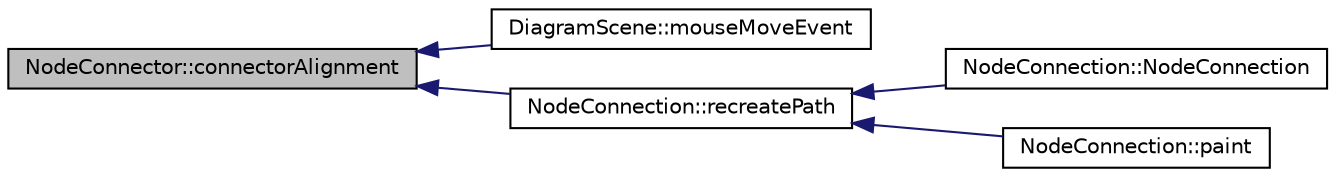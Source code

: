 digraph G
{
  edge [fontname="Helvetica",fontsize="10",labelfontname="Helvetica",labelfontsize="10"];
  node [fontname="Helvetica",fontsize="10",shape=record];
  rankdir="LR";
  Node1 [label="NodeConnector::connectorAlignment",height=0.2,width=0.4,color="black", fillcolor="grey75", style="filled" fontcolor="black"];
  Node1 -> Node2 [dir="back",color="midnightblue",fontsize="10",style="solid",fontname="Helvetica"];
  Node2 [label="DiagramScene::mouseMoveEvent",height=0.2,width=0.4,color="black", fillcolor="white", style="filled",URL="$class_diagram_scene.html#a4c0f6af69a806c55da083a110a4eb820",tooltip="[9]"];
  Node1 -> Node3 [dir="back",color="midnightblue",fontsize="10",style="solid",fontname="Helvetica"];
  Node3 [label="NodeConnection::recreatePath",height=0.2,width=0.4,color="black", fillcolor="white", style="filled",URL="$class_node_connection.html#a56b078d9817c0ab4279d5426e28dbe7d"];
  Node3 -> Node4 [dir="back",color="midnightblue",fontsize="10",style="solid",fontname="Helvetica"];
  Node4 [label="NodeConnection::NodeConnection",height=0.2,width=0.4,color="black", fillcolor="white", style="filled",URL="$class_node_connection.html#a07d61a985b5b72492732f7eac6e7404a",tooltip="[0]"];
  Node3 -> Node5 [dir="back",color="midnightblue",fontsize="10",style="solid",fontname="Helvetica"];
  Node5 [label="NodeConnection::paint",height=0.2,width=0.4,color="black", fillcolor="white", style="filled",URL="$class_node_connection.html#aab10c3c548800b58065ffdf10f7ae8d4",tooltip="[4]"];
}
